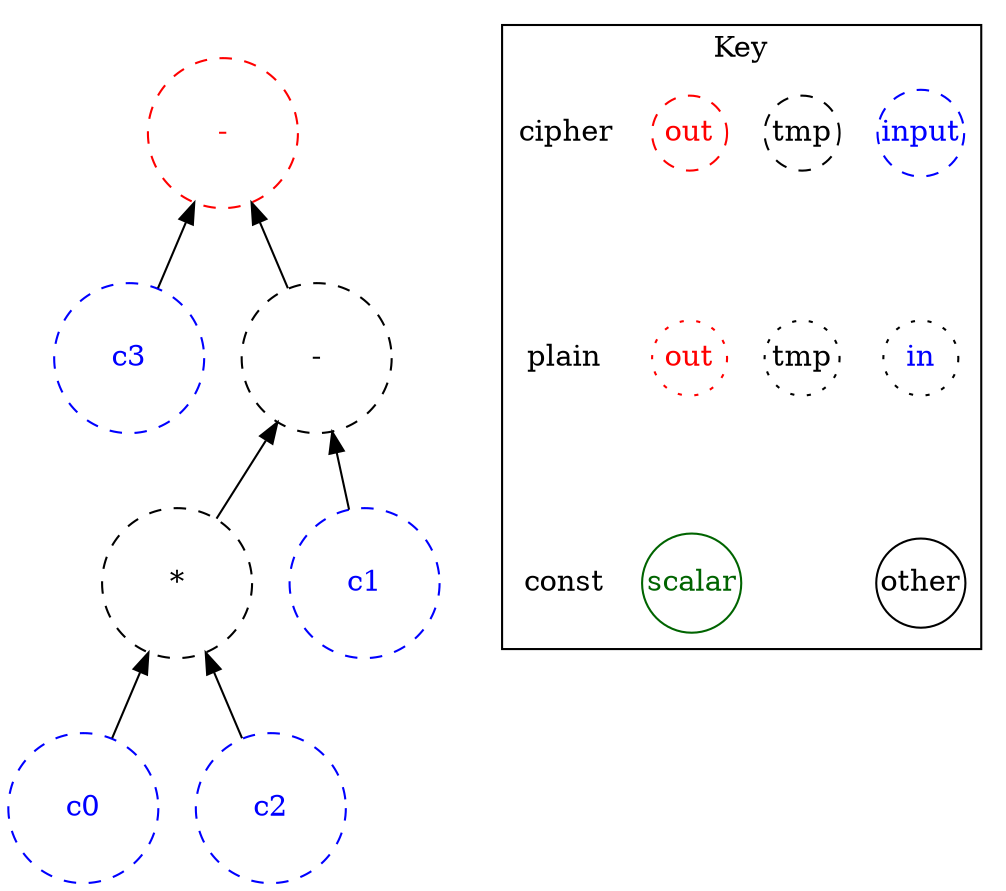 digraph "linear_reg" {
node [shape=circle width=1 margin=0]
edge [dir=back]
ciphertext3 [label="c3" style=dashed color=blue fontcolor=blue]
ciphertext0 [label="c0" style=dashed color=blue fontcolor=blue]
ciphertext2 [label="c2" style=dashed color=blue fontcolor=blue]
ciphertext4 [label="*" style=dashed]
ciphertext4 -> ciphertext2
ciphertext4 -> ciphertext0
ciphertext1 [label="c1" style=dashed color=blue fontcolor=blue]
ciphertext5 [label="-" style=dashed]
ciphertext5 -> ciphertext1
ciphertext5 -> ciphertext4
ciphertext6 [label="-" style=dashed color=red fontcolor=red]
ciphertext6 -> ciphertext5
ciphertext6 -> ciphertext3
subgraph cluster_key {
    graph[label="Key"]
    node [width=0.5]
    edge [dir=forward style=invis]
    in_cipher [label=input color=blue fontcolor=blue style=dashed]
    tmp_cipher [label=tmp color=black fontcolor=black style=dashed]
    out_cipher [label=out color=red fontcolor=red style=dashed]
    cipher [shape=plain]

    in_plain [label=in icolor=blue fontcolor=blue style=dotted]
    tmp_plain [label=tmp color=black fontcolor=black style=dotted]
    out_plain [label=out color=red fontcolor=red style=dotted]
    plain [shape=plain]
    
    other [color=black fontcolor=black style=solid]
    scalar [color=darkgreen fontcolor=darkgreen style=solid]
    const[shape=plain]
    
    cipher -> plain
    plain -> const
    out_cipher -> out_plain
    in_cipher -> in_plain
    tmp_cipher -> tmp_plain
    in_plain -> other
    out_plain -> scalar
}
}
